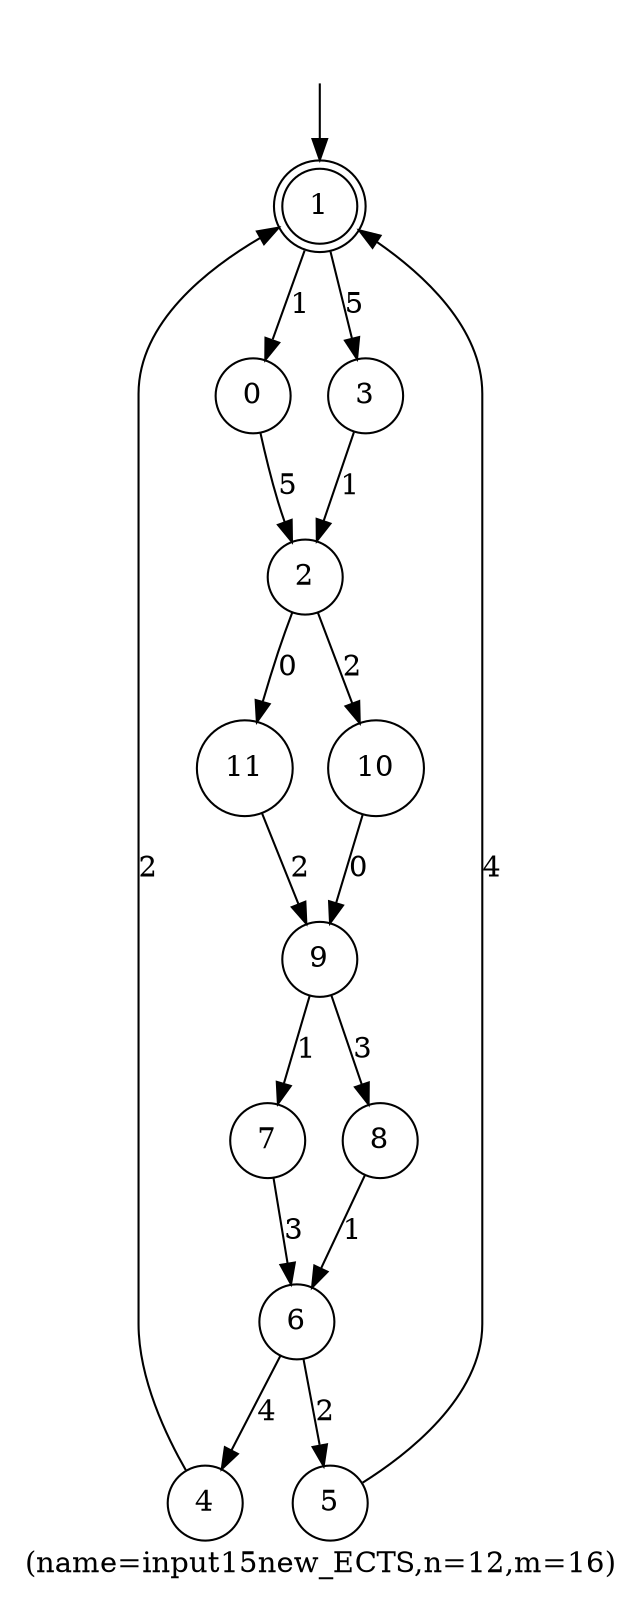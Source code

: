 digraph input15new_ECTS{
	label="(name=input15new_ECTS,n=12,m=16)";
	_nil [style = "invis"];
	node [shape = doublecircle]; 1;
	node [shape = circle];
	_nil -> 1;
	2->11[label="0"];
	10->9[label="0"];
	1->0[label="1"];
	3->2[label="1"];
	9->7[label="1"];
	8->6[label="1"];
	4->1[label="2"];
	6->5[label="2"];
	2->10[label="2"];
	11->9[label="2"];
	7->6[label="3"];
	9->8[label="3"];
	6->4[label="4"];
	5->1[label="4"];
	0->2[label="5"];
	1->3[label="5"];
}
